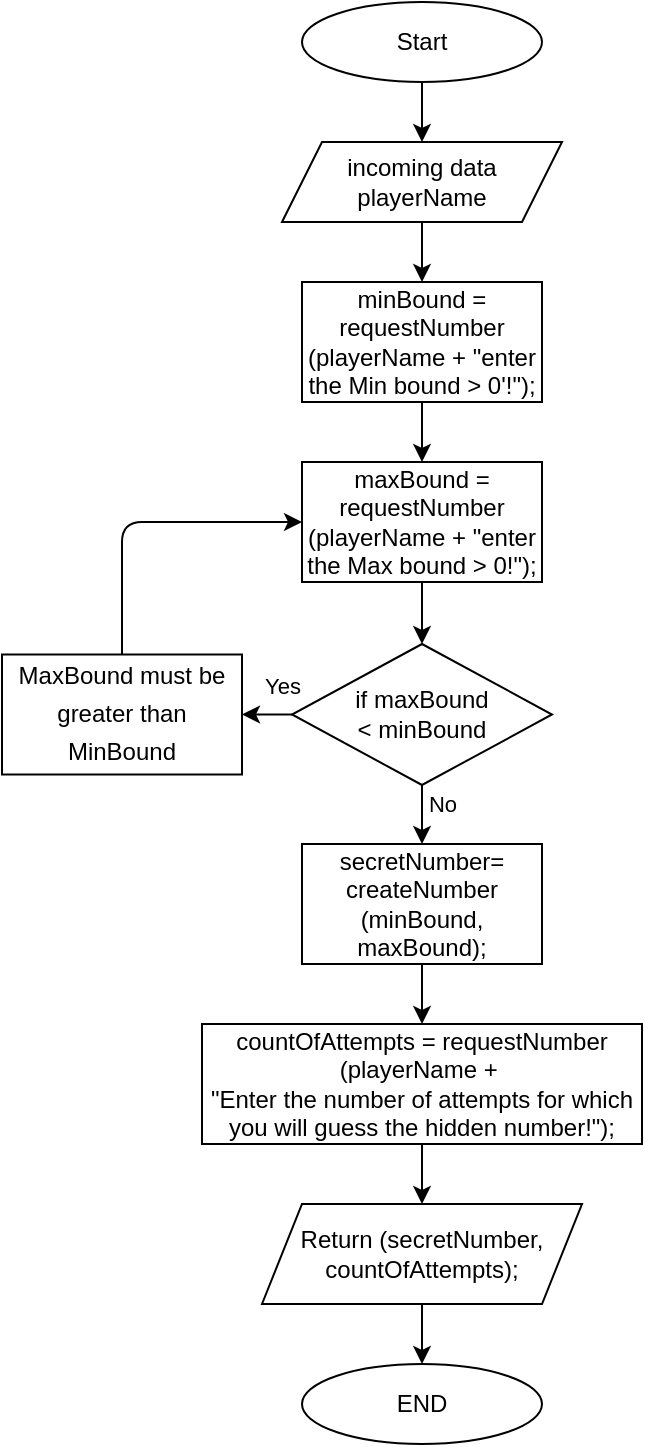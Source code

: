 <mxfile>
    <diagram id="HLokginORC6dvZjmyTNm" name="Страница 1">
        <mxGraphModel dx="697" dy="337" grid="1" gridSize="10" guides="1" tooltips="1" connect="1" arrows="1" fold="1" page="1" pageScale="1" pageWidth="827" pageHeight="1169" math="0" shadow="0">
            <root>
                <mxCell id="0"/>
                <mxCell id="1" parent="0"/>
                <mxCell id="5" value="" style="edgeStyle=none;html=1;" edge="1" parent="1" target="4">
                    <mxGeometry relative="1" as="geometry">
                        <mxPoint x="410" y="249" as="sourcePoint"/>
                    </mxGeometry>
                </mxCell>
                <mxCell id="10" value="" style="edgeStyle=none;html=1;" edge="1" parent="1" source="4" target="8">
                    <mxGeometry relative="1" as="geometry"/>
                </mxCell>
                <mxCell id="4" value="incoming data playerName" style="shape=parallelogram;perimeter=parallelogramPerimeter;whiteSpace=wrap;html=1;fixedSize=1;" vertex="1" parent="1">
                    <mxGeometry x="340" y="279" width="140" height="40" as="geometry"/>
                </mxCell>
                <mxCell id="12" value="" style="edgeStyle=none;html=1;" edge="1" parent="1" source="8" target="11">
                    <mxGeometry relative="1" as="geometry"/>
                </mxCell>
                <mxCell id="8" value="minBound = requestNumber&lt;br&gt;(playerName + &quot;enter the Min bound &amp;gt; 0&lt;span class=&quot;VIiyi&quot; lang=&quot;en&quot;&gt;'!&quot;);&lt;/span&gt;" style="whiteSpace=wrap;html=1;" vertex="1" parent="1">
                    <mxGeometry x="350" y="349" width="120" height="60" as="geometry"/>
                </mxCell>
                <mxCell id="23" value="" style="edgeStyle=none;html=1;" edge="1" parent="1" source="11" target="22">
                    <mxGeometry relative="1" as="geometry"/>
                </mxCell>
                <mxCell id="11" value="maxBound = requestNumber&lt;br&gt;(playerName + &quot;enter the Max bound&lt;span class=&quot;VIiyi&quot; lang=&quot;en&quot;&gt;&amp;nbsp;&amp;gt; 0!&quot;);&lt;/span&gt;" style="whiteSpace=wrap;html=1;" vertex="1" parent="1">
                    <mxGeometry x="350" y="439" width="120" height="60" as="geometry"/>
                </mxCell>
                <mxCell id="16" value="" style="edgeStyle=none;html=1;" edge="1" parent="1" source="13" target="15">
                    <mxGeometry relative="1" as="geometry"/>
                </mxCell>
                <mxCell id="13" value="&lt;span&gt;secretNumber=&lt;br&gt;createNumber (minBound, maxBound)&lt;/span&gt;&lt;span class=&quot;VIiyi&quot; lang=&quot;en&quot;&gt;;&lt;/span&gt;" style="whiteSpace=wrap;html=1;" vertex="1" parent="1">
                    <mxGeometry x="350" y="630" width="120" height="60" as="geometry"/>
                </mxCell>
                <mxCell id="18" value="" style="edgeStyle=none;html=1;" edge="1" parent="1" source="15" target="17">
                    <mxGeometry relative="1" as="geometry"/>
                </mxCell>
                <mxCell id="15" value="&lt;span style=&quot;background-color: rgb(255 , 255 , 255)&quot;&gt;&lt;font style=&quot;font-size: 12px&quot;&gt;countOfAttempts&lt;/font&gt;&lt;/span&gt;&lt;span&gt;&amp;nbsp;= requestNumber&lt;/span&gt;&lt;br&gt;&lt;span&gt;(&lt;/span&gt;playerName +&amp;nbsp;&lt;span&gt;&lt;br&gt;&quot;&lt;/span&gt;&lt;span class=&quot;VIiyi&quot; lang=&quot;en&quot;&gt;Enter the number of attempts for which you will guess the hidden number!&lt;/span&gt;&lt;span class=&quot;VIiyi&quot; lang=&quot;en&quot;&gt;&quot;);&lt;/span&gt;" style="whiteSpace=wrap;html=1;" vertex="1" parent="1">
                    <mxGeometry x="300" y="720" width="220" height="60" as="geometry"/>
                </mxCell>
                <mxCell id="20" value="" style="edgeStyle=none;html=1;" edge="1" parent="1" source="17" target="19">
                    <mxGeometry relative="1" as="geometry"/>
                </mxCell>
                <mxCell id="17" value="Return (secretNumber, countOfAttempts);" style="shape=parallelogram;perimeter=parallelogramPerimeter;whiteSpace=wrap;html=1;fixedSize=1;" vertex="1" parent="1">
                    <mxGeometry x="330" y="810" width="160" height="50" as="geometry"/>
                </mxCell>
                <mxCell id="19" value="END" style="ellipse;whiteSpace=wrap;html=1;" vertex="1" parent="1">
                    <mxGeometry x="350" y="890" width="120" height="40" as="geometry"/>
                </mxCell>
                <mxCell id="21" value="Start" style="ellipse;whiteSpace=wrap;html=1;" vertex="1" parent="1">
                    <mxGeometry x="350" y="209" width="120" height="40" as="geometry"/>
                </mxCell>
                <mxCell id="24" value="" style="edgeStyle=none;html=1;" edge="1" parent="1" source="22" target="13">
                    <mxGeometry relative="1" as="geometry"/>
                </mxCell>
                <mxCell id="25" value="No" style="edgeLabel;html=1;align=center;verticalAlign=middle;resizable=0;points=[];" vertex="1" connectable="0" parent="24">
                    <mxGeometry x="0.39" y="-1" relative="1" as="geometry">
                        <mxPoint x="11" y="-11" as="offset"/>
                    </mxGeometry>
                </mxCell>
                <mxCell id="27" value="" style="edgeStyle=none;html=1;" edge="1" parent="1" source="22" target="26">
                    <mxGeometry relative="1" as="geometry"/>
                </mxCell>
                <mxCell id="29" value="Yes" style="edgeLabel;html=1;align=center;verticalAlign=middle;resizable=0;points=[];" vertex="1" connectable="0" parent="27">
                    <mxGeometry x="-0.484" y="1" relative="1" as="geometry">
                        <mxPoint x="1" y="-16" as="offset"/>
                    </mxGeometry>
                </mxCell>
                <mxCell id="22" value="if maxBound&lt;br&gt;&amp;nbsp;&amp;lt; minBound&amp;nbsp;" style="rhombus;whiteSpace=wrap;html=1;" vertex="1" parent="1">
                    <mxGeometry x="345" y="530" width="130" height="70.5" as="geometry"/>
                </mxCell>
                <mxCell id="28" style="edgeStyle=none;html=1;entryX=0;entryY=0.5;entryDx=0;entryDy=0;" edge="1" parent="1" source="26" target="11">
                    <mxGeometry relative="1" as="geometry">
                        <Array as="points">
                            <mxPoint x="260" y="469"/>
                        </Array>
                    </mxGeometry>
                </mxCell>
                <mxCell id="26" value="&lt;div style=&quot;background-color: rgb(255 , 255 , 255) ; line-height: 19px&quot;&gt;&lt;span class=&quot;VIiyi&quot; lang=&quot;en&quot;&gt;MaxBound must be greater than MinBound&lt;/span&gt;&lt;br&gt;&lt;/div&gt;" style="whiteSpace=wrap;html=1;" vertex="1" parent="1">
                    <mxGeometry x="200" y="535.25" width="120" height="60" as="geometry"/>
                </mxCell>
            </root>
        </mxGraphModel>
    </diagram>
</mxfile>